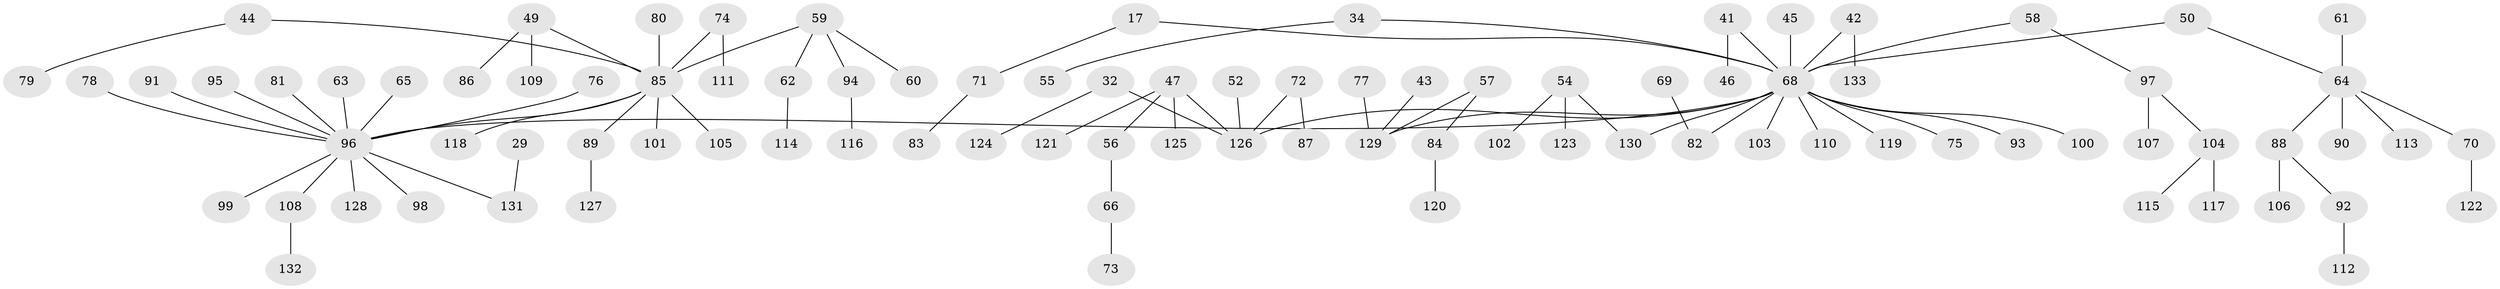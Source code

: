 // original degree distribution, {9: 0.007518796992481203, 5: 0.022556390977443608, 6: 0.022556390977443608, 7: 0.007518796992481203, 2: 0.22556390977443608, 8: 0.007518796992481203, 3: 0.14285714285714285, 1: 0.5263157894736842, 4: 0.03759398496240601}
// Generated by graph-tools (version 1.1) at 2025/55/03/04/25 21:55:47]
// undirected, 93 vertices, 92 edges
graph export_dot {
graph [start="1"]
  node [color=gray90,style=filled];
  17;
  29;
  32;
  34;
  41;
  42;
  43;
  44;
  45;
  46;
  47;
  49 [super="+22"];
  50;
  52;
  54;
  55;
  56;
  57 [super="+31+39"];
  58;
  59;
  60;
  61;
  62;
  63;
  64 [super="+53"];
  65;
  66;
  68 [super="+4+11+67+37"];
  69;
  70;
  71;
  72;
  73;
  74;
  75;
  76;
  77;
  78;
  79;
  80;
  81;
  82 [super="+13+23+30"];
  83;
  84;
  85 [super="+27+21+24+38+51"];
  86;
  87;
  88;
  89;
  90;
  91;
  92;
  93;
  94;
  95;
  96 [super="+2+5+36+40+48"];
  97;
  98;
  99;
  100;
  101;
  102;
  103;
  104;
  105;
  106;
  107;
  108;
  109;
  110;
  111;
  112;
  113;
  114;
  115;
  116;
  117;
  118;
  119;
  120;
  121;
  122;
  123;
  124;
  125;
  126 [super="+16+25"];
  127;
  128;
  129 [super="+8"];
  130 [super="+7"];
  131 [super="+26"];
  132;
  133;
  17 -- 71;
  17 -- 68;
  29 -- 131;
  32 -- 124;
  32 -- 126;
  34 -- 55;
  34 -- 68;
  41 -- 46;
  41 -- 68;
  42 -- 133;
  42 -- 68;
  43 -- 129;
  44 -- 79;
  44 -- 85;
  45 -- 68;
  47 -- 56;
  47 -- 121;
  47 -- 125;
  47 -- 126;
  49 -- 86;
  49 -- 109;
  49 -- 85;
  50 -- 68;
  50 -- 64;
  52 -- 126;
  54 -- 102;
  54 -- 123;
  54 -- 130;
  56 -- 66;
  57 -- 84;
  57 -- 129;
  58 -- 97;
  58 -- 68;
  59 -- 60;
  59 -- 62;
  59 -- 94;
  59 -- 85;
  61 -- 64;
  62 -- 114;
  63 -- 96;
  64 -- 113;
  64 -- 70;
  64 -- 88;
  64 -- 90;
  65 -- 96;
  66 -- 73;
  68 -- 103;
  68 -- 96;
  68 -- 130;
  68 -- 129;
  68 -- 82;
  68 -- 119;
  68 -- 75;
  68 -- 93;
  68 -- 110;
  68 -- 126;
  68 -- 100;
  69 -- 82;
  70 -- 122;
  71 -- 83;
  72 -- 87;
  72 -- 126;
  74 -- 111;
  74 -- 85;
  76 -- 96;
  77 -- 129;
  78 -- 96;
  80 -- 85;
  81 -- 96;
  84 -- 120;
  85 -- 89;
  85 -- 96;
  85 -- 101;
  85 -- 105;
  85 -- 118;
  88 -- 92;
  88 -- 106;
  89 -- 127;
  91 -- 96;
  92 -- 112;
  94 -- 116;
  95 -- 96;
  96 -- 99;
  96 -- 128;
  96 -- 98;
  96 -- 131;
  96 -- 108;
  97 -- 104;
  97 -- 107;
  104 -- 115;
  104 -- 117;
  108 -- 132;
}
